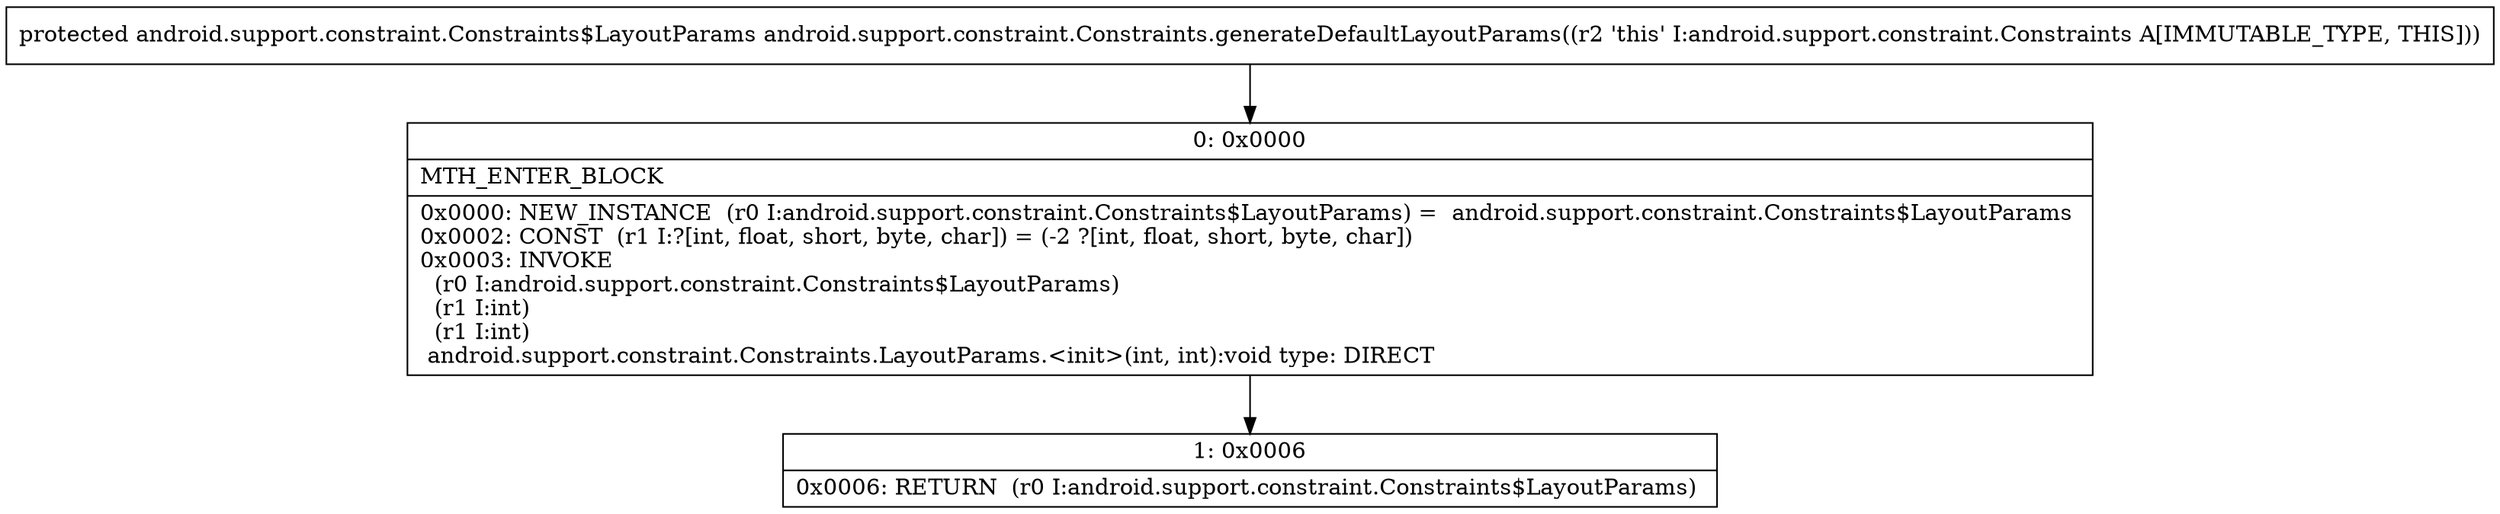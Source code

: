 digraph "CFG forandroid.support.constraint.Constraints.generateDefaultLayoutParams()Landroid\/support\/constraint\/Constraints$LayoutParams;" {
Node_0 [shape=record,label="{0\:\ 0x0000|MTH_ENTER_BLOCK\l|0x0000: NEW_INSTANCE  (r0 I:android.support.constraint.Constraints$LayoutParams) =  android.support.constraint.Constraints$LayoutParams \l0x0002: CONST  (r1 I:?[int, float, short, byte, char]) = (\-2 ?[int, float, short, byte, char]) \l0x0003: INVOKE  \l  (r0 I:android.support.constraint.Constraints$LayoutParams)\l  (r1 I:int)\l  (r1 I:int)\l android.support.constraint.Constraints.LayoutParams.\<init\>(int, int):void type: DIRECT \l}"];
Node_1 [shape=record,label="{1\:\ 0x0006|0x0006: RETURN  (r0 I:android.support.constraint.Constraints$LayoutParams) \l}"];
MethodNode[shape=record,label="{protected android.support.constraint.Constraints$LayoutParams android.support.constraint.Constraints.generateDefaultLayoutParams((r2 'this' I:android.support.constraint.Constraints A[IMMUTABLE_TYPE, THIS])) }"];
MethodNode -> Node_0;
Node_0 -> Node_1;
}


